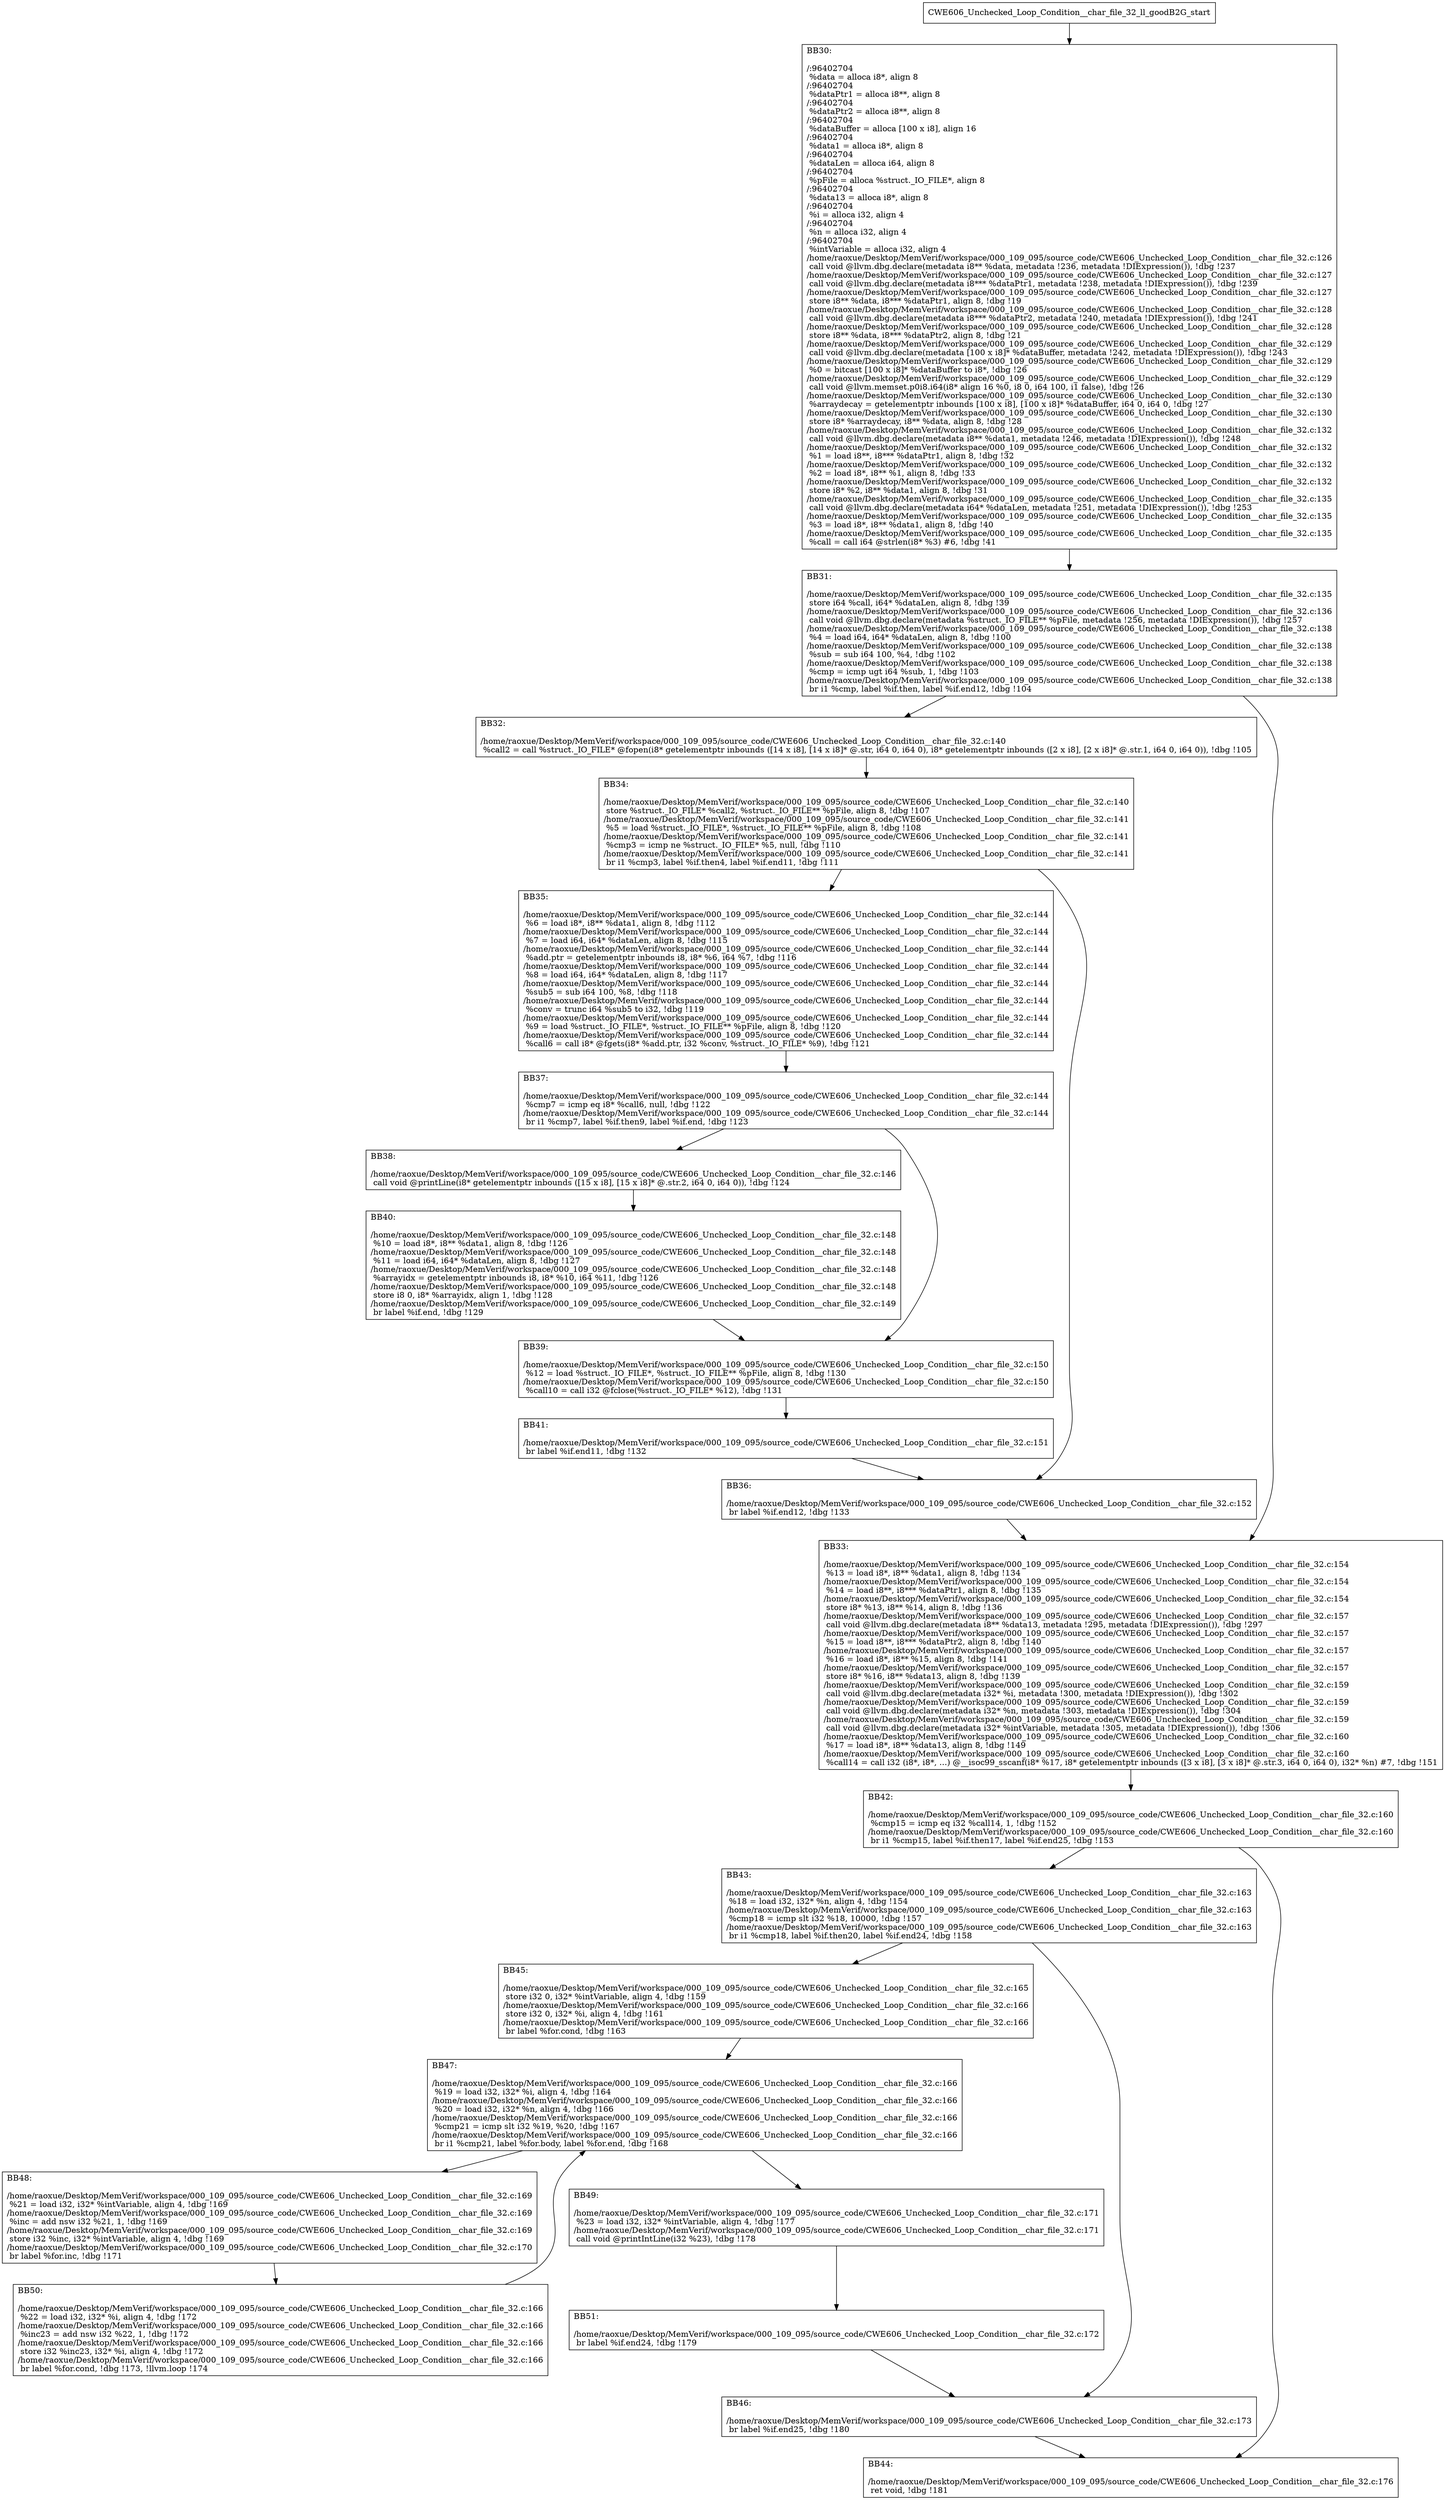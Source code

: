 digraph "CFG for'CWE606_Unchecked_Loop_Condition__char_file_32_ll_goodB2G' function" {
	BBCWE606_Unchecked_Loop_Condition__char_file_32_ll_goodB2G_start[shape=record,label="{CWE606_Unchecked_Loop_Condition__char_file_32_ll_goodB2G_start}"];
	BBCWE606_Unchecked_Loop_Condition__char_file_32_ll_goodB2G_start-> CWE606_Unchecked_Loop_Condition__char_file_32_ll_goodB2GBB30;
	CWE606_Unchecked_Loop_Condition__char_file_32_ll_goodB2GBB30 [shape=record, label="{BB30:\l\l/:96402704\l
  %data = alloca i8*, align 8\l
/:96402704\l
  %dataPtr1 = alloca i8**, align 8\l
/:96402704\l
  %dataPtr2 = alloca i8**, align 8\l
/:96402704\l
  %dataBuffer = alloca [100 x i8], align 16\l
/:96402704\l
  %data1 = alloca i8*, align 8\l
/:96402704\l
  %dataLen = alloca i64, align 8\l
/:96402704\l
  %pFile = alloca %struct._IO_FILE*, align 8\l
/:96402704\l
  %data13 = alloca i8*, align 8\l
/:96402704\l
  %i = alloca i32, align 4\l
/:96402704\l
  %n = alloca i32, align 4\l
/:96402704\l
  %intVariable = alloca i32, align 4\l
/home/raoxue/Desktop/MemVerif/workspace/000_109_095/source_code/CWE606_Unchecked_Loop_Condition__char_file_32.c:126\l
  call void @llvm.dbg.declare(metadata i8** %data, metadata !236, metadata !DIExpression()), !dbg !237\l
/home/raoxue/Desktop/MemVerif/workspace/000_109_095/source_code/CWE606_Unchecked_Loop_Condition__char_file_32.c:127\l
  call void @llvm.dbg.declare(metadata i8*** %dataPtr1, metadata !238, metadata !DIExpression()), !dbg !239\l
/home/raoxue/Desktop/MemVerif/workspace/000_109_095/source_code/CWE606_Unchecked_Loop_Condition__char_file_32.c:127\l
  store i8** %data, i8*** %dataPtr1, align 8, !dbg !19\l
/home/raoxue/Desktop/MemVerif/workspace/000_109_095/source_code/CWE606_Unchecked_Loop_Condition__char_file_32.c:128\l
  call void @llvm.dbg.declare(metadata i8*** %dataPtr2, metadata !240, metadata !DIExpression()), !dbg !241\l
/home/raoxue/Desktop/MemVerif/workspace/000_109_095/source_code/CWE606_Unchecked_Loop_Condition__char_file_32.c:128\l
  store i8** %data, i8*** %dataPtr2, align 8, !dbg !21\l
/home/raoxue/Desktop/MemVerif/workspace/000_109_095/source_code/CWE606_Unchecked_Loop_Condition__char_file_32.c:129\l
  call void @llvm.dbg.declare(metadata [100 x i8]* %dataBuffer, metadata !242, metadata !DIExpression()), !dbg !243\l
/home/raoxue/Desktop/MemVerif/workspace/000_109_095/source_code/CWE606_Unchecked_Loop_Condition__char_file_32.c:129\l
  %0 = bitcast [100 x i8]* %dataBuffer to i8*, !dbg !26\l
/home/raoxue/Desktop/MemVerif/workspace/000_109_095/source_code/CWE606_Unchecked_Loop_Condition__char_file_32.c:129\l
  call void @llvm.memset.p0i8.i64(i8* align 16 %0, i8 0, i64 100, i1 false), !dbg !26\l
/home/raoxue/Desktop/MemVerif/workspace/000_109_095/source_code/CWE606_Unchecked_Loop_Condition__char_file_32.c:130\l
  %arraydecay = getelementptr inbounds [100 x i8], [100 x i8]* %dataBuffer, i64 0, i64 0, !dbg !27\l
/home/raoxue/Desktop/MemVerif/workspace/000_109_095/source_code/CWE606_Unchecked_Loop_Condition__char_file_32.c:130\l
  store i8* %arraydecay, i8** %data, align 8, !dbg !28\l
/home/raoxue/Desktop/MemVerif/workspace/000_109_095/source_code/CWE606_Unchecked_Loop_Condition__char_file_32.c:132\l
  call void @llvm.dbg.declare(metadata i8** %data1, metadata !246, metadata !DIExpression()), !dbg !248\l
/home/raoxue/Desktop/MemVerif/workspace/000_109_095/source_code/CWE606_Unchecked_Loop_Condition__char_file_32.c:132\l
  %1 = load i8**, i8*** %dataPtr1, align 8, !dbg !32\l
/home/raoxue/Desktop/MemVerif/workspace/000_109_095/source_code/CWE606_Unchecked_Loop_Condition__char_file_32.c:132\l
  %2 = load i8*, i8** %1, align 8, !dbg !33\l
/home/raoxue/Desktop/MemVerif/workspace/000_109_095/source_code/CWE606_Unchecked_Loop_Condition__char_file_32.c:132\l
  store i8* %2, i8** %data1, align 8, !dbg !31\l
/home/raoxue/Desktop/MemVerif/workspace/000_109_095/source_code/CWE606_Unchecked_Loop_Condition__char_file_32.c:135\l
  call void @llvm.dbg.declare(metadata i64* %dataLen, metadata !251, metadata !DIExpression()), !dbg !253\l
/home/raoxue/Desktop/MemVerif/workspace/000_109_095/source_code/CWE606_Unchecked_Loop_Condition__char_file_32.c:135\l
  %3 = load i8*, i8** %data1, align 8, !dbg !40\l
/home/raoxue/Desktop/MemVerif/workspace/000_109_095/source_code/CWE606_Unchecked_Loop_Condition__char_file_32.c:135\l
  %call = call i64 @strlen(i8* %3) #6, !dbg !41\l
}"];
	CWE606_Unchecked_Loop_Condition__char_file_32_ll_goodB2GBB30-> CWE606_Unchecked_Loop_Condition__char_file_32_ll_goodB2GBB31;
	CWE606_Unchecked_Loop_Condition__char_file_32_ll_goodB2GBB31 [shape=record, label="{BB31:\l\l/home/raoxue/Desktop/MemVerif/workspace/000_109_095/source_code/CWE606_Unchecked_Loop_Condition__char_file_32.c:135\l
  store i64 %call, i64* %dataLen, align 8, !dbg !39\l
/home/raoxue/Desktop/MemVerif/workspace/000_109_095/source_code/CWE606_Unchecked_Loop_Condition__char_file_32.c:136\l
  call void @llvm.dbg.declare(metadata %struct._IO_FILE** %pFile, metadata !256, metadata !DIExpression()), !dbg !257\l
/home/raoxue/Desktop/MemVerif/workspace/000_109_095/source_code/CWE606_Unchecked_Loop_Condition__char_file_32.c:138\l
  %4 = load i64, i64* %dataLen, align 8, !dbg !100\l
/home/raoxue/Desktop/MemVerif/workspace/000_109_095/source_code/CWE606_Unchecked_Loop_Condition__char_file_32.c:138\l
  %sub = sub i64 100, %4, !dbg !102\l
/home/raoxue/Desktop/MemVerif/workspace/000_109_095/source_code/CWE606_Unchecked_Loop_Condition__char_file_32.c:138\l
  %cmp = icmp ugt i64 %sub, 1, !dbg !103\l
/home/raoxue/Desktop/MemVerif/workspace/000_109_095/source_code/CWE606_Unchecked_Loop_Condition__char_file_32.c:138\l
  br i1 %cmp, label %if.then, label %if.end12, !dbg !104\l
}"];
	CWE606_Unchecked_Loop_Condition__char_file_32_ll_goodB2GBB31-> CWE606_Unchecked_Loop_Condition__char_file_32_ll_goodB2GBB32;
	CWE606_Unchecked_Loop_Condition__char_file_32_ll_goodB2GBB31-> CWE606_Unchecked_Loop_Condition__char_file_32_ll_goodB2GBB33;
	CWE606_Unchecked_Loop_Condition__char_file_32_ll_goodB2GBB32 [shape=record, label="{BB32:\l\l/home/raoxue/Desktop/MemVerif/workspace/000_109_095/source_code/CWE606_Unchecked_Loop_Condition__char_file_32.c:140\l
  %call2 = call %struct._IO_FILE* @fopen(i8* getelementptr inbounds ([14 x i8], [14 x i8]* @.str, i64 0, i64 0), i8* getelementptr inbounds ([2 x i8], [2 x i8]* @.str.1, i64 0, i64 0)), !dbg !105\l
}"];
	CWE606_Unchecked_Loop_Condition__char_file_32_ll_goodB2GBB32-> CWE606_Unchecked_Loop_Condition__char_file_32_ll_goodB2GBB34;
	CWE606_Unchecked_Loop_Condition__char_file_32_ll_goodB2GBB34 [shape=record, label="{BB34:\l\l/home/raoxue/Desktop/MemVerif/workspace/000_109_095/source_code/CWE606_Unchecked_Loop_Condition__char_file_32.c:140\l
  store %struct._IO_FILE* %call2, %struct._IO_FILE** %pFile, align 8, !dbg !107\l
/home/raoxue/Desktop/MemVerif/workspace/000_109_095/source_code/CWE606_Unchecked_Loop_Condition__char_file_32.c:141\l
  %5 = load %struct._IO_FILE*, %struct._IO_FILE** %pFile, align 8, !dbg !108\l
/home/raoxue/Desktop/MemVerif/workspace/000_109_095/source_code/CWE606_Unchecked_Loop_Condition__char_file_32.c:141\l
  %cmp3 = icmp ne %struct._IO_FILE* %5, null, !dbg !110\l
/home/raoxue/Desktop/MemVerif/workspace/000_109_095/source_code/CWE606_Unchecked_Loop_Condition__char_file_32.c:141\l
  br i1 %cmp3, label %if.then4, label %if.end11, !dbg !111\l
}"];
	CWE606_Unchecked_Loop_Condition__char_file_32_ll_goodB2GBB34-> CWE606_Unchecked_Loop_Condition__char_file_32_ll_goodB2GBB35;
	CWE606_Unchecked_Loop_Condition__char_file_32_ll_goodB2GBB34-> CWE606_Unchecked_Loop_Condition__char_file_32_ll_goodB2GBB36;
	CWE606_Unchecked_Loop_Condition__char_file_32_ll_goodB2GBB35 [shape=record, label="{BB35:\l\l/home/raoxue/Desktop/MemVerif/workspace/000_109_095/source_code/CWE606_Unchecked_Loop_Condition__char_file_32.c:144\l
  %6 = load i8*, i8** %data1, align 8, !dbg !112\l
/home/raoxue/Desktop/MemVerif/workspace/000_109_095/source_code/CWE606_Unchecked_Loop_Condition__char_file_32.c:144\l
  %7 = load i64, i64* %dataLen, align 8, !dbg !115\l
/home/raoxue/Desktop/MemVerif/workspace/000_109_095/source_code/CWE606_Unchecked_Loop_Condition__char_file_32.c:144\l
  %add.ptr = getelementptr inbounds i8, i8* %6, i64 %7, !dbg !116\l
/home/raoxue/Desktop/MemVerif/workspace/000_109_095/source_code/CWE606_Unchecked_Loop_Condition__char_file_32.c:144\l
  %8 = load i64, i64* %dataLen, align 8, !dbg !117\l
/home/raoxue/Desktop/MemVerif/workspace/000_109_095/source_code/CWE606_Unchecked_Loop_Condition__char_file_32.c:144\l
  %sub5 = sub i64 100, %8, !dbg !118\l
/home/raoxue/Desktop/MemVerif/workspace/000_109_095/source_code/CWE606_Unchecked_Loop_Condition__char_file_32.c:144\l
  %conv = trunc i64 %sub5 to i32, !dbg !119\l
/home/raoxue/Desktop/MemVerif/workspace/000_109_095/source_code/CWE606_Unchecked_Loop_Condition__char_file_32.c:144\l
  %9 = load %struct._IO_FILE*, %struct._IO_FILE** %pFile, align 8, !dbg !120\l
/home/raoxue/Desktop/MemVerif/workspace/000_109_095/source_code/CWE606_Unchecked_Loop_Condition__char_file_32.c:144\l
  %call6 = call i8* @fgets(i8* %add.ptr, i32 %conv, %struct._IO_FILE* %9), !dbg !121\l
}"];
	CWE606_Unchecked_Loop_Condition__char_file_32_ll_goodB2GBB35-> CWE606_Unchecked_Loop_Condition__char_file_32_ll_goodB2GBB37;
	CWE606_Unchecked_Loop_Condition__char_file_32_ll_goodB2GBB37 [shape=record, label="{BB37:\l\l/home/raoxue/Desktop/MemVerif/workspace/000_109_095/source_code/CWE606_Unchecked_Loop_Condition__char_file_32.c:144\l
  %cmp7 = icmp eq i8* %call6, null, !dbg !122\l
/home/raoxue/Desktop/MemVerif/workspace/000_109_095/source_code/CWE606_Unchecked_Loop_Condition__char_file_32.c:144\l
  br i1 %cmp7, label %if.then9, label %if.end, !dbg !123\l
}"];
	CWE606_Unchecked_Loop_Condition__char_file_32_ll_goodB2GBB37-> CWE606_Unchecked_Loop_Condition__char_file_32_ll_goodB2GBB38;
	CWE606_Unchecked_Loop_Condition__char_file_32_ll_goodB2GBB37-> CWE606_Unchecked_Loop_Condition__char_file_32_ll_goodB2GBB39;
	CWE606_Unchecked_Loop_Condition__char_file_32_ll_goodB2GBB38 [shape=record, label="{BB38:\l\l/home/raoxue/Desktop/MemVerif/workspace/000_109_095/source_code/CWE606_Unchecked_Loop_Condition__char_file_32.c:146\l
  call void @printLine(i8* getelementptr inbounds ([15 x i8], [15 x i8]* @.str.2, i64 0, i64 0)), !dbg !124\l
}"];
	CWE606_Unchecked_Loop_Condition__char_file_32_ll_goodB2GBB38-> CWE606_Unchecked_Loop_Condition__char_file_32_ll_goodB2GBB40;
	CWE606_Unchecked_Loop_Condition__char_file_32_ll_goodB2GBB40 [shape=record, label="{BB40:\l\l/home/raoxue/Desktop/MemVerif/workspace/000_109_095/source_code/CWE606_Unchecked_Loop_Condition__char_file_32.c:148\l
  %10 = load i8*, i8** %data1, align 8, !dbg !126\l
/home/raoxue/Desktop/MemVerif/workspace/000_109_095/source_code/CWE606_Unchecked_Loop_Condition__char_file_32.c:148\l
  %11 = load i64, i64* %dataLen, align 8, !dbg !127\l
/home/raoxue/Desktop/MemVerif/workspace/000_109_095/source_code/CWE606_Unchecked_Loop_Condition__char_file_32.c:148\l
  %arrayidx = getelementptr inbounds i8, i8* %10, i64 %11, !dbg !126\l
/home/raoxue/Desktop/MemVerif/workspace/000_109_095/source_code/CWE606_Unchecked_Loop_Condition__char_file_32.c:148\l
  store i8 0, i8* %arrayidx, align 1, !dbg !128\l
/home/raoxue/Desktop/MemVerif/workspace/000_109_095/source_code/CWE606_Unchecked_Loop_Condition__char_file_32.c:149\l
  br label %if.end, !dbg !129\l
}"];
	CWE606_Unchecked_Loop_Condition__char_file_32_ll_goodB2GBB40-> CWE606_Unchecked_Loop_Condition__char_file_32_ll_goodB2GBB39;
	CWE606_Unchecked_Loop_Condition__char_file_32_ll_goodB2GBB39 [shape=record, label="{BB39:\l\l/home/raoxue/Desktop/MemVerif/workspace/000_109_095/source_code/CWE606_Unchecked_Loop_Condition__char_file_32.c:150\l
  %12 = load %struct._IO_FILE*, %struct._IO_FILE** %pFile, align 8, !dbg !130\l
/home/raoxue/Desktop/MemVerif/workspace/000_109_095/source_code/CWE606_Unchecked_Loop_Condition__char_file_32.c:150\l
  %call10 = call i32 @fclose(%struct._IO_FILE* %12), !dbg !131\l
}"];
	CWE606_Unchecked_Loop_Condition__char_file_32_ll_goodB2GBB39-> CWE606_Unchecked_Loop_Condition__char_file_32_ll_goodB2GBB41;
	CWE606_Unchecked_Loop_Condition__char_file_32_ll_goodB2GBB41 [shape=record, label="{BB41:\l\l/home/raoxue/Desktop/MemVerif/workspace/000_109_095/source_code/CWE606_Unchecked_Loop_Condition__char_file_32.c:151\l
  br label %if.end11, !dbg !132\l
}"];
	CWE606_Unchecked_Loop_Condition__char_file_32_ll_goodB2GBB41-> CWE606_Unchecked_Loop_Condition__char_file_32_ll_goodB2GBB36;
	CWE606_Unchecked_Loop_Condition__char_file_32_ll_goodB2GBB36 [shape=record, label="{BB36:\l\l/home/raoxue/Desktop/MemVerif/workspace/000_109_095/source_code/CWE606_Unchecked_Loop_Condition__char_file_32.c:152\l
  br label %if.end12, !dbg !133\l
}"];
	CWE606_Unchecked_Loop_Condition__char_file_32_ll_goodB2GBB36-> CWE606_Unchecked_Loop_Condition__char_file_32_ll_goodB2GBB33;
	CWE606_Unchecked_Loop_Condition__char_file_32_ll_goodB2GBB33 [shape=record, label="{BB33:\l\l/home/raoxue/Desktop/MemVerif/workspace/000_109_095/source_code/CWE606_Unchecked_Loop_Condition__char_file_32.c:154\l
  %13 = load i8*, i8** %data1, align 8, !dbg !134\l
/home/raoxue/Desktop/MemVerif/workspace/000_109_095/source_code/CWE606_Unchecked_Loop_Condition__char_file_32.c:154\l
  %14 = load i8**, i8*** %dataPtr1, align 8, !dbg !135\l
/home/raoxue/Desktop/MemVerif/workspace/000_109_095/source_code/CWE606_Unchecked_Loop_Condition__char_file_32.c:154\l
  store i8* %13, i8** %14, align 8, !dbg !136\l
/home/raoxue/Desktop/MemVerif/workspace/000_109_095/source_code/CWE606_Unchecked_Loop_Condition__char_file_32.c:157\l
  call void @llvm.dbg.declare(metadata i8** %data13, metadata !295, metadata !DIExpression()), !dbg !297\l
/home/raoxue/Desktop/MemVerif/workspace/000_109_095/source_code/CWE606_Unchecked_Loop_Condition__char_file_32.c:157\l
  %15 = load i8**, i8*** %dataPtr2, align 8, !dbg !140\l
/home/raoxue/Desktop/MemVerif/workspace/000_109_095/source_code/CWE606_Unchecked_Loop_Condition__char_file_32.c:157\l
  %16 = load i8*, i8** %15, align 8, !dbg !141\l
/home/raoxue/Desktop/MemVerif/workspace/000_109_095/source_code/CWE606_Unchecked_Loop_Condition__char_file_32.c:157\l
  store i8* %16, i8** %data13, align 8, !dbg !139\l
/home/raoxue/Desktop/MemVerif/workspace/000_109_095/source_code/CWE606_Unchecked_Loop_Condition__char_file_32.c:159\l
  call void @llvm.dbg.declare(metadata i32* %i, metadata !300, metadata !DIExpression()), !dbg !302\l
/home/raoxue/Desktop/MemVerif/workspace/000_109_095/source_code/CWE606_Unchecked_Loop_Condition__char_file_32.c:159\l
  call void @llvm.dbg.declare(metadata i32* %n, metadata !303, metadata !DIExpression()), !dbg !304\l
/home/raoxue/Desktop/MemVerif/workspace/000_109_095/source_code/CWE606_Unchecked_Loop_Condition__char_file_32.c:159\l
  call void @llvm.dbg.declare(metadata i32* %intVariable, metadata !305, metadata !DIExpression()), !dbg !306\l
/home/raoxue/Desktop/MemVerif/workspace/000_109_095/source_code/CWE606_Unchecked_Loop_Condition__char_file_32.c:160\l
  %17 = load i8*, i8** %data13, align 8, !dbg !149\l
/home/raoxue/Desktop/MemVerif/workspace/000_109_095/source_code/CWE606_Unchecked_Loop_Condition__char_file_32.c:160\l
  %call14 = call i32 (i8*, i8*, ...) @__isoc99_sscanf(i8* %17, i8* getelementptr inbounds ([3 x i8], [3 x i8]* @.str.3, i64 0, i64 0), i32* %n) #7, !dbg !151\l
}"];
	CWE606_Unchecked_Loop_Condition__char_file_32_ll_goodB2GBB33-> CWE606_Unchecked_Loop_Condition__char_file_32_ll_goodB2GBB42;
	CWE606_Unchecked_Loop_Condition__char_file_32_ll_goodB2GBB42 [shape=record, label="{BB42:\l\l/home/raoxue/Desktop/MemVerif/workspace/000_109_095/source_code/CWE606_Unchecked_Loop_Condition__char_file_32.c:160\l
  %cmp15 = icmp eq i32 %call14, 1, !dbg !152\l
/home/raoxue/Desktop/MemVerif/workspace/000_109_095/source_code/CWE606_Unchecked_Loop_Condition__char_file_32.c:160\l
  br i1 %cmp15, label %if.then17, label %if.end25, !dbg !153\l
}"];
	CWE606_Unchecked_Loop_Condition__char_file_32_ll_goodB2GBB42-> CWE606_Unchecked_Loop_Condition__char_file_32_ll_goodB2GBB43;
	CWE606_Unchecked_Loop_Condition__char_file_32_ll_goodB2GBB42-> CWE606_Unchecked_Loop_Condition__char_file_32_ll_goodB2GBB44;
	CWE606_Unchecked_Loop_Condition__char_file_32_ll_goodB2GBB43 [shape=record, label="{BB43:\l\l/home/raoxue/Desktop/MemVerif/workspace/000_109_095/source_code/CWE606_Unchecked_Loop_Condition__char_file_32.c:163\l
  %18 = load i32, i32* %n, align 4, !dbg !154\l
/home/raoxue/Desktop/MemVerif/workspace/000_109_095/source_code/CWE606_Unchecked_Loop_Condition__char_file_32.c:163\l
  %cmp18 = icmp slt i32 %18, 10000, !dbg !157\l
/home/raoxue/Desktop/MemVerif/workspace/000_109_095/source_code/CWE606_Unchecked_Loop_Condition__char_file_32.c:163\l
  br i1 %cmp18, label %if.then20, label %if.end24, !dbg !158\l
}"];
	CWE606_Unchecked_Loop_Condition__char_file_32_ll_goodB2GBB43-> CWE606_Unchecked_Loop_Condition__char_file_32_ll_goodB2GBB45;
	CWE606_Unchecked_Loop_Condition__char_file_32_ll_goodB2GBB43-> CWE606_Unchecked_Loop_Condition__char_file_32_ll_goodB2GBB46;
	CWE606_Unchecked_Loop_Condition__char_file_32_ll_goodB2GBB45 [shape=record, label="{BB45:\l\l/home/raoxue/Desktop/MemVerif/workspace/000_109_095/source_code/CWE606_Unchecked_Loop_Condition__char_file_32.c:165\l
  store i32 0, i32* %intVariable, align 4, !dbg !159\l
/home/raoxue/Desktop/MemVerif/workspace/000_109_095/source_code/CWE606_Unchecked_Loop_Condition__char_file_32.c:166\l
  store i32 0, i32* %i, align 4, !dbg !161\l
/home/raoxue/Desktop/MemVerif/workspace/000_109_095/source_code/CWE606_Unchecked_Loop_Condition__char_file_32.c:166\l
  br label %for.cond, !dbg !163\l
}"];
	CWE606_Unchecked_Loop_Condition__char_file_32_ll_goodB2GBB45-> CWE606_Unchecked_Loop_Condition__char_file_32_ll_goodB2GBB47;
	CWE606_Unchecked_Loop_Condition__char_file_32_ll_goodB2GBB47 [shape=record, label="{BB47:\l\l/home/raoxue/Desktop/MemVerif/workspace/000_109_095/source_code/CWE606_Unchecked_Loop_Condition__char_file_32.c:166\l
  %19 = load i32, i32* %i, align 4, !dbg !164\l
/home/raoxue/Desktop/MemVerif/workspace/000_109_095/source_code/CWE606_Unchecked_Loop_Condition__char_file_32.c:166\l
  %20 = load i32, i32* %n, align 4, !dbg !166\l
/home/raoxue/Desktop/MemVerif/workspace/000_109_095/source_code/CWE606_Unchecked_Loop_Condition__char_file_32.c:166\l
  %cmp21 = icmp slt i32 %19, %20, !dbg !167\l
/home/raoxue/Desktop/MemVerif/workspace/000_109_095/source_code/CWE606_Unchecked_Loop_Condition__char_file_32.c:166\l
  br i1 %cmp21, label %for.body, label %for.end, !dbg !168\l
}"];
	CWE606_Unchecked_Loop_Condition__char_file_32_ll_goodB2GBB47-> CWE606_Unchecked_Loop_Condition__char_file_32_ll_goodB2GBB48;
	CWE606_Unchecked_Loop_Condition__char_file_32_ll_goodB2GBB47-> CWE606_Unchecked_Loop_Condition__char_file_32_ll_goodB2GBB49;
	CWE606_Unchecked_Loop_Condition__char_file_32_ll_goodB2GBB48 [shape=record, label="{BB48:\l\l/home/raoxue/Desktop/MemVerif/workspace/000_109_095/source_code/CWE606_Unchecked_Loop_Condition__char_file_32.c:169\l
  %21 = load i32, i32* %intVariable, align 4, !dbg !169\l
/home/raoxue/Desktop/MemVerif/workspace/000_109_095/source_code/CWE606_Unchecked_Loop_Condition__char_file_32.c:169\l
  %inc = add nsw i32 %21, 1, !dbg !169\l
/home/raoxue/Desktop/MemVerif/workspace/000_109_095/source_code/CWE606_Unchecked_Loop_Condition__char_file_32.c:169\l
  store i32 %inc, i32* %intVariable, align 4, !dbg !169\l
/home/raoxue/Desktop/MemVerif/workspace/000_109_095/source_code/CWE606_Unchecked_Loop_Condition__char_file_32.c:170\l
  br label %for.inc, !dbg !171\l
}"];
	CWE606_Unchecked_Loop_Condition__char_file_32_ll_goodB2GBB48-> CWE606_Unchecked_Loop_Condition__char_file_32_ll_goodB2GBB50;
	CWE606_Unchecked_Loop_Condition__char_file_32_ll_goodB2GBB50 [shape=record, label="{BB50:\l\l/home/raoxue/Desktop/MemVerif/workspace/000_109_095/source_code/CWE606_Unchecked_Loop_Condition__char_file_32.c:166\l
  %22 = load i32, i32* %i, align 4, !dbg !172\l
/home/raoxue/Desktop/MemVerif/workspace/000_109_095/source_code/CWE606_Unchecked_Loop_Condition__char_file_32.c:166\l
  %inc23 = add nsw i32 %22, 1, !dbg !172\l
/home/raoxue/Desktop/MemVerif/workspace/000_109_095/source_code/CWE606_Unchecked_Loop_Condition__char_file_32.c:166\l
  store i32 %inc23, i32* %i, align 4, !dbg !172\l
/home/raoxue/Desktop/MemVerif/workspace/000_109_095/source_code/CWE606_Unchecked_Loop_Condition__char_file_32.c:166\l
  br label %for.cond, !dbg !173, !llvm.loop !174\l
}"];
	CWE606_Unchecked_Loop_Condition__char_file_32_ll_goodB2GBB50-> CWE606_Unchecked_Loop_Condition__char_file_32_ll_goodB2GBB47;
	CWE606_Unchecked_Loop_Condition__char_file_32_ll_goodB2GBB49 [shape=record, label="{BB49:\l\l/home/raoxue/Desktop/MemVerif/workspace/000_109_095/source_code/CWE606_Unchecked_Loop_Condition__char_file_32.c:171\l
  %23 = load i32, i32* %intVariable, align 4, !dbg !177\l
/home/raoxue/Desktop/MemVerif/workspace/000_109_095/source_code/CWE606_Unchecked_Loop_Condition__char_file_32.c:171\l
  call void @printIntLine(i32 %23), !dbg !178\l
}"];
	CWE606_Unchecked_Loop_Condition__char_file_32_ll_goodB2GBB49-> CWE606_Unchecked_Loop_Condition__char_file_32_ll_goodB2GBB51;
	CWE606_Unchecked_Loop_Condition__char_file_32_ll_goodB2GBB51 [shape=record, label="{BB51:\l\l/home/raoxue/Desktop/MemVerif/workspace/000_109_095/source_code/CWE606_Unchecked_Loop_Condition__char_file_32.c:172\l
  br label %if.end24, !dbg !179\l
}"];
	CWE606_Unchecked_Loop_Condition__char_file_32_ll_goodB2GBB51-> CWE606_Unchecked_Loop_Condition__char_file_32_ll_goodB2GBB46;
	CWE606_Unchecked_Loop_Condition__char_file_32_ll_goodB2GBB46 [shape=record, label="{BB46:\l\l/home/raoxue/Desktop/MemVerif/workspace/000_109_095/source_code/CWE606_Unchecked_Loop_Condition__char_file_32.c:173\l
  br label %if.end25, !dbg !180\l
}"];
	CWE606_Unchecked_Loop_Condition__char_file_32_ll_goodB2GBB46-> CWE606_Unchecked_Loop_Condition__char_file_32_ll_goodB2GBB44;
	CWE606_Unchecked_Loop_Condition__char_file_32_ll_goodB2GBB44 [shape=record, label="{BB44:\l\l/home/raoxue/Desktop/MemVerif/workspace/000_109_095/source_code/CWE606_Unchecked_Loop_Condition__char_file_32.c:176\l
  ret void, !dbg !181\l
}"];
}
